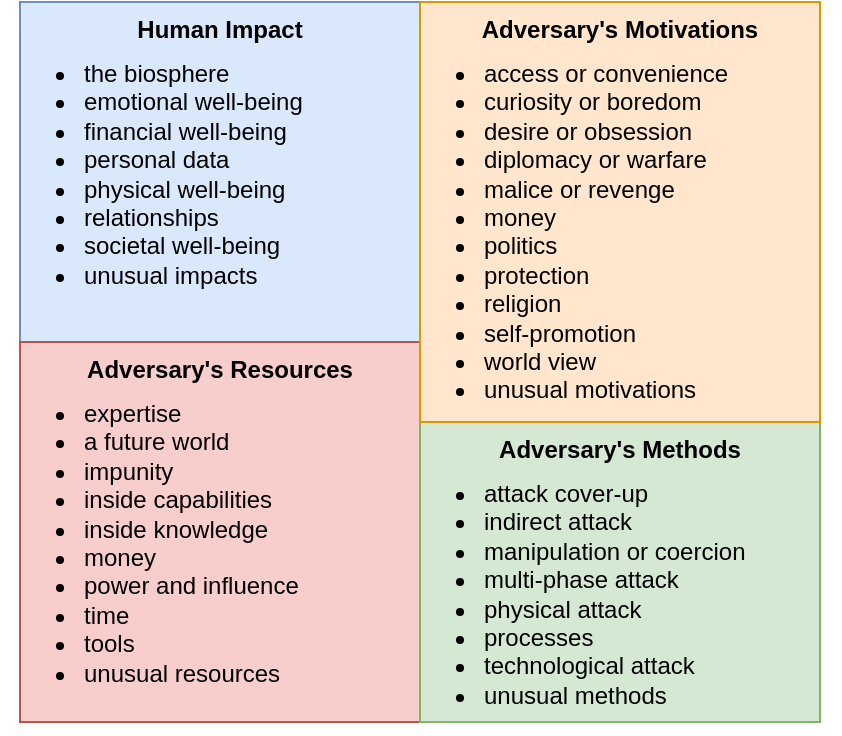 <mxfile version="20.2.3" type="device"><diagram id="TWYohXeoEMMkC4yuQXm8" name="Page-1"><mxGraphModel dx="858" dy="678" grid="1" gridSize="10" guides="1" tooltips="1" connect="1" arrows="1" fold="1" page="1" pageScale="1" pageWidth="850" pageHeight="1100" math="0" shadow="0"><root><mxCell id="0"/><mxCell id="1" parent="0"/><mxCell id="4ec9sbmytDTLb2g7wuhX-9" value="Human Impact" style="rounded=0;whiteSpace=wrap;html=1;fillColor=#dae8fc;strokeColor=#6c8ebf;verticalAlign=top;fontStyle=1" vertex="1" parent="1"><mxGeometry x="40" y="180" width="200" height="170" as="geometry"/></mxCell><mxCell id="4ec9sbmytDTLb2g7wuhX-4" value="&lt;ul&gt;&lt;li&gt;the biosphere&lt;/li&gt;&lt;li&gt;emotional well-being&lt;/li&gt;&lt;li&gt;financial well-being&lt;/li&gt;&lt;li&gt;personal data&lt;/li&gt;&lt;li&gt;physical well-being&lt;/li&gt;&lt;li&gt;relationships&lt;/li&gt;&lt;li&gt;societal well-being&lt;/li&gt;&lt;li&gt;unusual impacts&lt;/li&gt;&lt;/ul&gt;" style="text;html=1;strokeColor=none;fillColor=none;align=left;verticalAlign=top;whiteSpace=wrap;rounded=0;" vertex="1" parent="1"><mxGeometry x="30" y="190" width="220" height="140" as="geometry"/></mxCell><mxCell id="4ec9sbmytDTLb2g7wuhX-10" value="Adversary's Resources" style="rounded=0;whiteSpace=wrap;html=1;fillColor=#f8cecc;strokeColor=#b85450;verticalAlign=top;fontStyle=1" vertex="1" parent="1"><mxGeometry x="40" y="350" width="200" height="190" as="geometry"/></mxCell><mxCell id="4ec9sbmytDTLb2g7wuhX-11" value="&lt;ul&gt;&lt;li&gt;expertise&lt;/li&gt;&lt;li&gt;a future world&lt;/li&gt;&lt;li&gt;impunity&lt;/li&gt;&lt;li&gt;inside capabilities&lt;/li&gt;&lt;li&gt;inside knowledge&lt;/li&gt;&lt;li&gt;money&lt;/li&gt;&lt;li&gt;power and influence&lt;/li&gt;&lt;li&gt;time&lt;/li&gt;&lt;li&gt;tools&lt;/li&gt;&lt;li&gt;unusual resources&lt;/li&gt;&lt;/ul&gt;" style="text;html=1;strokeColor=none;fillColor=none;align=left;verticalAlign=top;whiteSpace=wrap;rounded=0;" vertex="1" parent="1"><mxGeometry x="30" y="360" width="220" height="160" as="geometry"/></mxCell><mxCell id="4ec9sbmytDTLb2g7wuhX-12" value="Adversary's Methods" style="rounded=0;whiteSpace=wrap;html=1;fillColor=#d5e8d4;strokeColor=#82b366;verticalAlign=top;fontStyle=1" vertex="1" parent="1"><mxGeometry x="240" y="390" width="200" height="150" as="geometry"/></mxCell><mxCell id="4ec9sbmytDTLb2g7wuhX-13" value="&lt;ul&gt;&lt;li&gt;attack cover-up&lt;/li&gt;&lt;li&gt;indirect attack&lt;/li&gt;&lt;li&gt;manipulation or coercion&lt;/li&gt;&lt;li&gt;multi-phase attack&lt;/li&gt;&lt;li&gt;physical attack&lt;/li&gt;&lt;li&gt;processes&lt;/li&gt;&lt;li&gt;technological attack&lt;/li&gt;&lt;li&gt;unusual methods&lt;/li&gt;&lt;/ul&gt;" style="text;html=1;strokeColor=none;fillColor=none;align=left;verticalAlign=top;whiteSpace=wrap;rounded=0;" vertex="1" parent="1"><mxGeometry x="230" y="400" width="220" height="140" as="geometry"/></mxCell><mxCell id="4ec9sbmytDTLb2g7wuhX-14" value="Adversary's Motivations" style="rounded=0;whiteSpace=wrap;html=1;fillColor=#ffe6cc;strokeColor=#d79b00;verticalAlign=top;fontStyle=1" vertex="1" parent="1"><mxGeometry x="240" y="180" width="200" height="210" as="geometry"/></mxCell><mxCell id="4ec9sbmytDTLb2g7wuhX-16" value="&lt;ul&gt;&lt;li&gt;access or convenience&lt;br&gt;&lt;/li&gt;&lt;li&gt;curiosity or boredom&lt;/li&gt;&lt;li&gt;desire or obsession&lt;/li&gt;&lt;li&gt;diplomacy or warfare&lt;/li&gt;&lt;li&gt;malice or revenge&lt;/li&gt;&lt;li&gt;money&lt;/li&gt;&lt;li&gt;politics&lt;/li&gt;&lt;li&gt;protection&lt;/li&gt;&lt;li&gt;religion&lt;/li&gt;&lt;li&gt;self-promotion&lt;/li&gt;&lt;li&gt;world view&lt;/li&gt;&lt;li&gt;unusual motivations&lt;/li&gt;&lt;/ul&gt;" style="text;html=1;strokeColor=none;fillColor=none;align=left;verticalAlign=top;whiteSpace=wrap;rounded=0;" vertex="1" parent="1"><mxGeometry x="230" y="190" width="220" height="190" as="geometry"/></mxCell></root></mxGraphModel></diagram></mxfile>